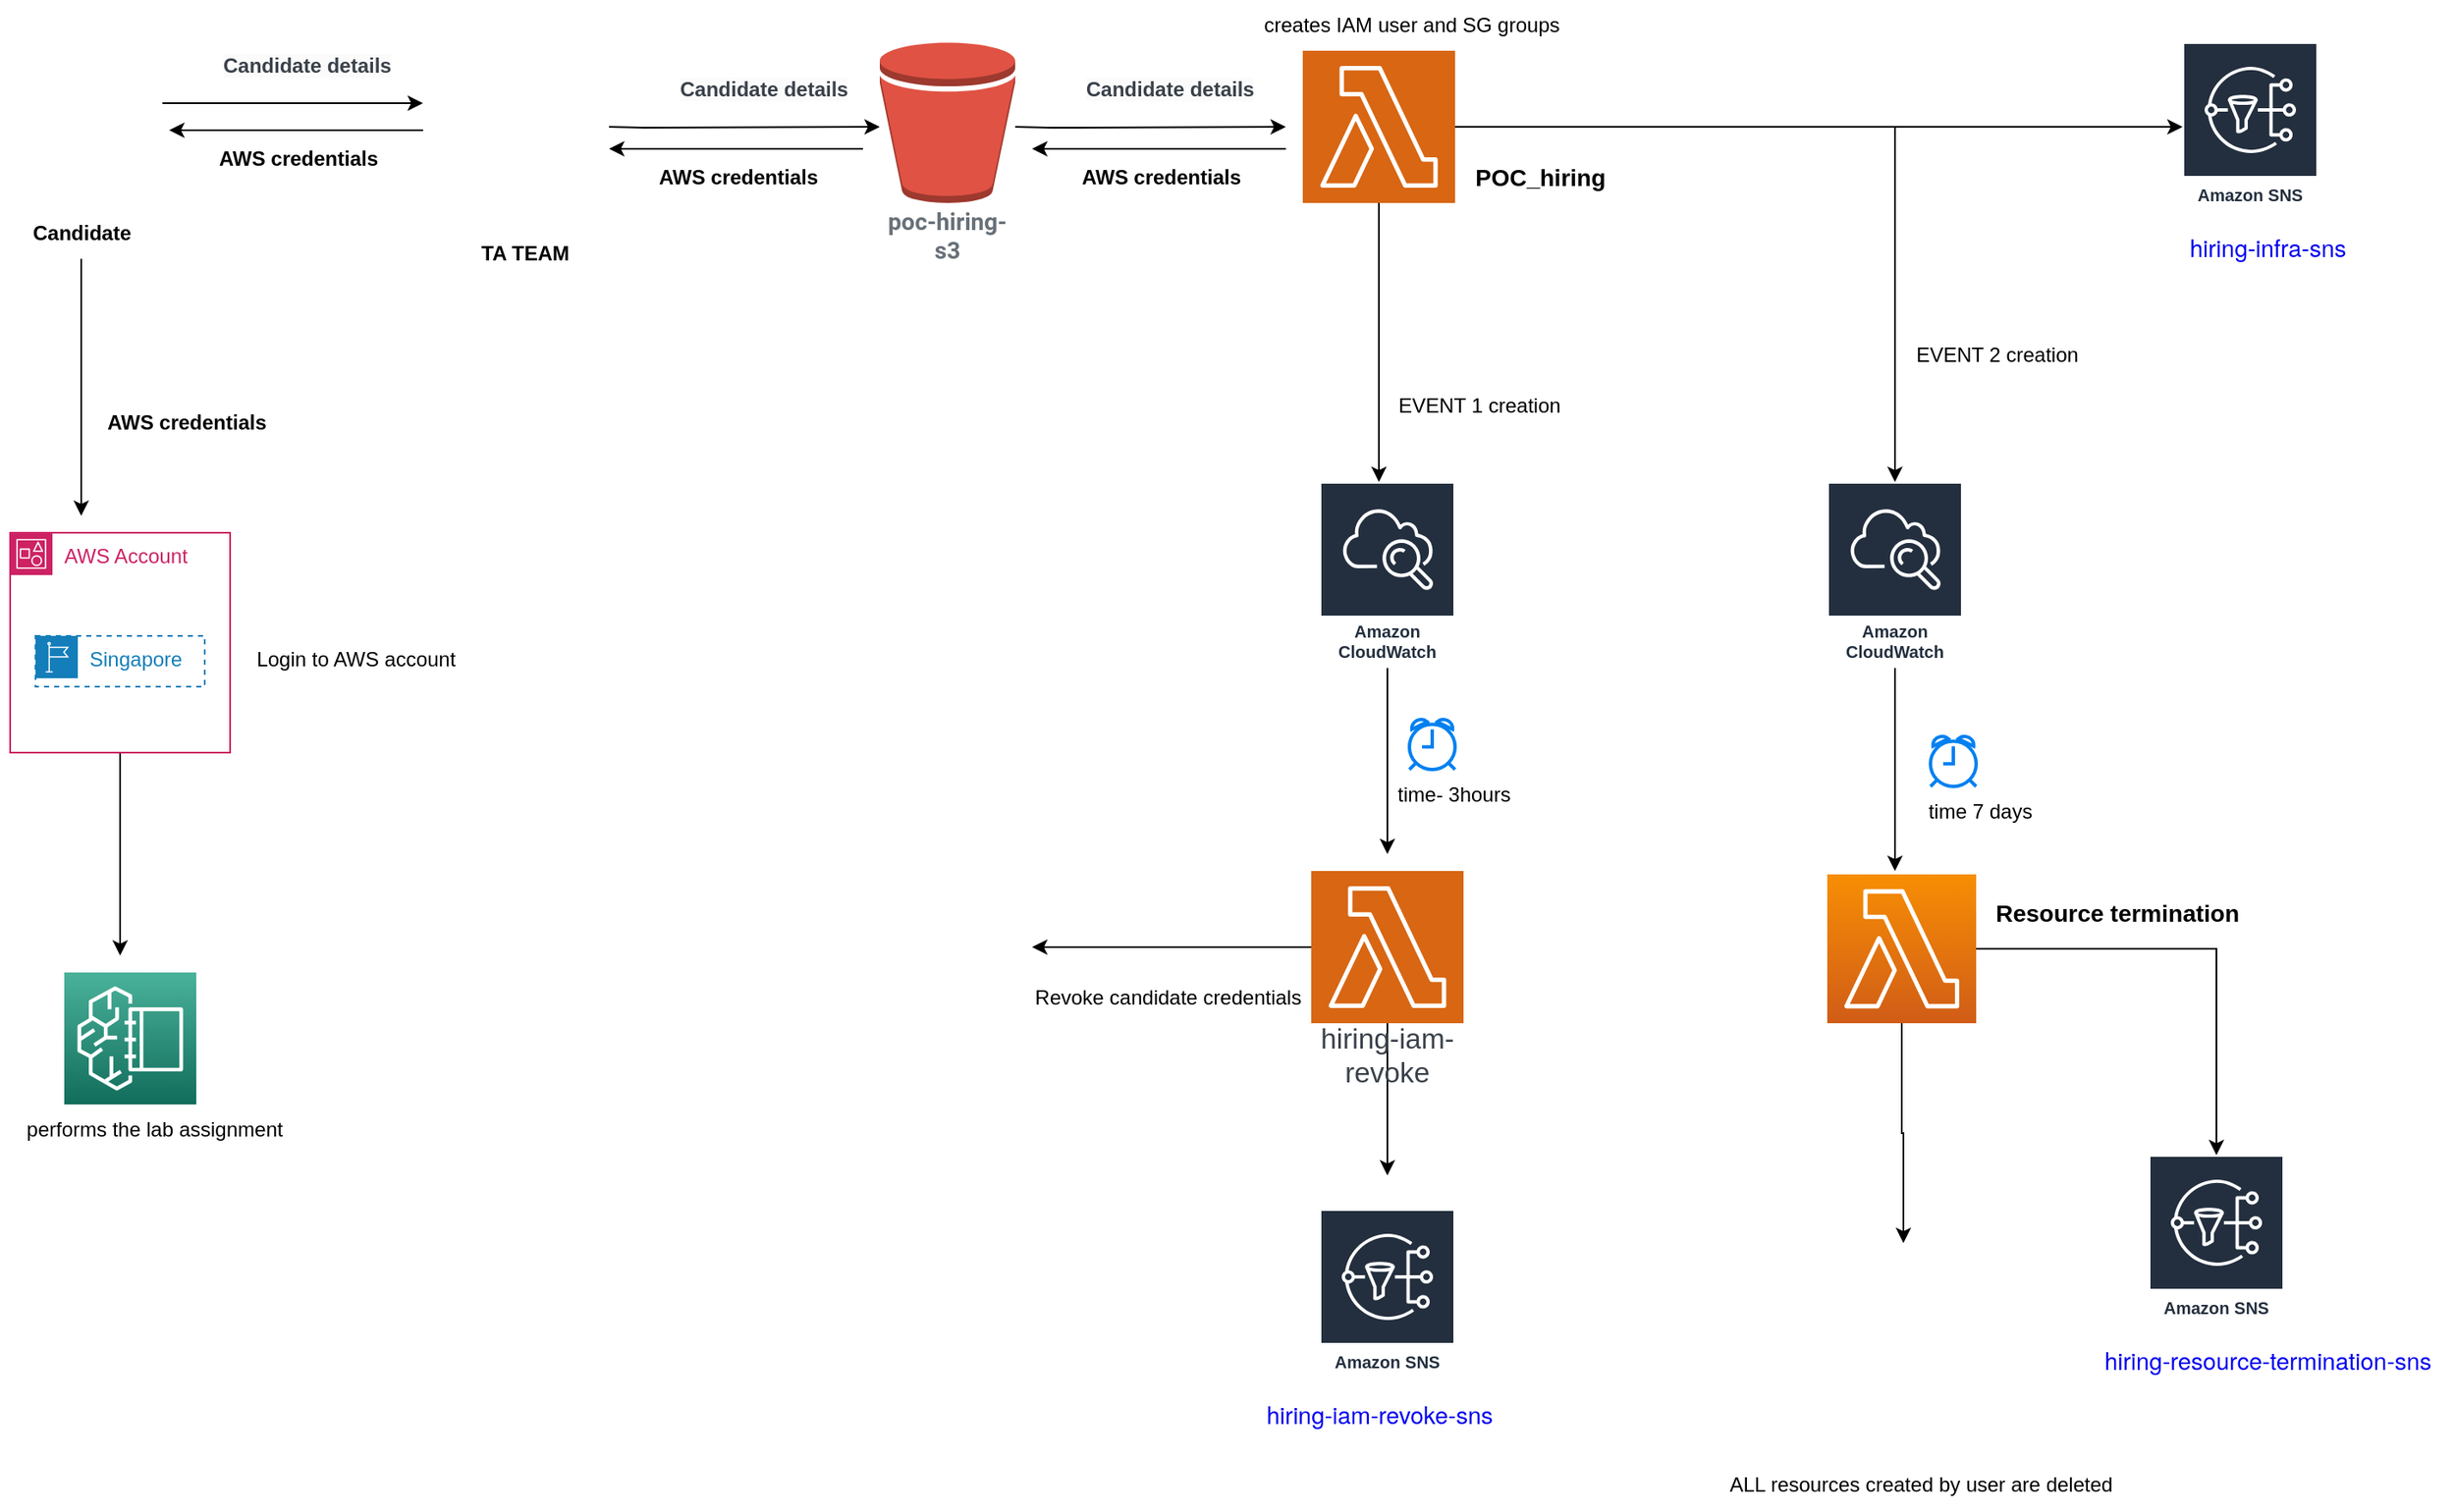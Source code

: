 <mxfile version="21.1.8" type="device">
  <diagram name="Page-1" id="-4WJBF-al_0WI5foOdRX">
    <mxGraphModel dx="2867" dy="1291" grid="1" gridSize="10" guides="1" tooltips="1" connect="1" arrows="1" fold="1" page="1" pageScale="1" pageWidth="850" pageHeight="1100" math="0" shadow="0">
      <root>
        <mxCell id="0" />
        <mxCell id="1" parent="0" />
        <mxCell id="ruvpKAMkT9LqvMziTTvw-38" style="edgeStyle=orthogonalEdgeStyle;rounded=0;orthogonalLoop=1;jettySize=auto;html=1;" parent="1" source="TjkZmVoXFsRr9wRuoQSi-3" edge="1">
          <mxGeometry relative="1" as="geometry">
            <mxPoint x="855" y="380" as="targetPoint" />
          </mxGeometry>
        </mxCell>
        <mxCell id="ruvpKAMkT9LqvMziTTvw-39" style="edgeStyle=orthogonalEdgeStyle;rounded=0;orthogonalLoop=1;jettySize=auto;html=1;" parent="1" source="TjkZmVoXFsRr9wRuoQSi-3" target="ruvpKAMkT9LqvMziTTvw-37" edge="1">
          <mxGeometry relative="1" as="geometry">
            <Array as="points">
              <mxPoint x="1160" y="170" />
            </Array>
          </mxGeometry>
        </mxCell>
        <mxCell id="r1Pe-i0o5wtzjZu7_l8J-8" style="edgeStyle=orthogonalEdgeStyle;rounded=0;orthogonalLoop=1;jettySize=auto;html=1;" edge="1" parent="1" source="TjkZmVoXFsRr9wRuoQSi-3" target="r1Pe-i0o5wtzjZu7_l8J-6">
          <mxGeometry relative="1" as="geometry" />
        </mxCell>
        <mxCell id="TjkZmVoXFsRr9wRuoQSi-3" value="" style="html=1;overflow=block;blockSpacing=1;whiteSpace=wrap;shape=mxgraph.aws4.resourceIcon;resIcon=mxgraph.aws4.lambda;verticalLabelPosition=bottom;align=center;verticalAlign=top;strokeColor=#ffffff;pointerEvents=1;fontSize=16.7;fontColor=#3a414a;spacing=0;strokeOpacity=100;rounded=1;absoluteArcSize=1;arcSize=9;fillColor=#d86613;strokeWidth=0.8;lucidId=F~bU9HY-k30U;" parent="1" vertex="1">
          <mxGeometry x="810" y="125" width="90" height="90" as="geometry" />
        </mxCell>
        <mxCell id="TjkZmVoXFsRr9wRuoQSi-4" value="poc-hiring-s3" style="html=1;overflow=block;blockSpacing=1;whiteSpace=wrap;shape=mxgraph.aws3.bucket;labelPosition=center;verticalLabelPosition=bottom;align=center;verticalAlign=top;pointerEvents=1;fontSize=14;fontFamily=Roboto;fontColor=#687078;fontStyle=1;spacing=3.8;strokeColor=#3a414a;strokeOpacity=100;rounded=1;absoluteArcSize=1;arcSize=9;fillColor=#e05243;strokeWidth=0.8;lucidId=DacU9-nAVNdz;" parent="1" vertex="1">
          <mxGeometry x="560" y="120" width="80" height="95" as="geometry" />
        </mxCell>
        <mxCell id="ruvpKAMkT9LqvMziTTvw-15" style="edgeStyle=orthogonalEdgeStyle;rounded=0;orthogonalLoop=1;jettySize=auto;html=1;entryX=0.857;entryY=0.9;entryDx=0;entryDy=0;entryPerimeter=0;" parent="1" source="TjkZmVoXFsRr9wRuoQSi-5" target="ruvpKAMkT9LqvMziTTvw-10" edge="1">
          <mxGeometry relative="1" as="geometry" />
        </mxCell>
        <mxCell id="TjkZmVoXFsRr9wRuoQSi-5" value="" style="html=1;overflow=block;blockSpacing=1;whiteSpace=wrap;shape=image;fontSize=13;spacing=3.8;strokeColor=none;strokeOpacity=100;strokeWidth=0;image=https://images.lucid.app/images/e47739ad-0541-41c3-86bd-2ad0edf2d5d1/content;imageAspect=0;lucidId=RhcUHhgzhwvd;" parent="1" vertex="1">
          <mxGeometry x="40" y="108" width="96" height="96" as="geometry" />
        </mxCell>
        <mxCell id="TjkZmVoXFsRr9wRuoQSi-9" value="creates IAM user and SG groups" style="text;html=1;align=center;verticalAlign=middle;resizable=0;points=[];autosize=1;strokeColor=none;fillColor=none;" parent="1" vertex="1">
          <mxGeometry x="774" y="95" width="200" height="30" as="geometry" />
        </mxCell>
        <mxCell id="ruvpKAMkT9LqvMziTTvw-35" style="edgeStyle=orthogonalEdgeStyle;rounded=0;orthogonalLoop=1;jettySize=auto;html=1;" parent="1" source="TjkZmVoXFsRr9wRuoQSi-16" edge="1">
          <mxGeometry relative="1" as="geometry">
            <mxPoint x="111.0" y="660.0" as="targetPoint" />
          </mxGeometry>
        </mxCell>
        <mxCell id="TjkZmVoXFsRr9wRuoQSi-16" value="AWS Account" style="points=[[0,0],[0.25,0],[0.5,0],[0.75,0],[1,0],[1,0.25],[1,0.5],[1,0.75],[1,1],[0.75,1],[0.5,1],[0.25,1],[0,1],[0,0.75],[0,0.5],[0,0.25]];outlineConnect=0;gradientColor=none;html=1;whiteSpace=wrap;fontSize=12;fontStyle=0;container=1;pointerEvents=0;collapsible=0;recursiveResize=0;shape=mxgraph.aws4.group;grIcon=mxgraph.aws4.group_account;strokeColor=#CD2264;fillColor=none;verticalAlign=top;align=left;spacingLeft=30;fontColor=#CD2264;dashed=0;" parent="1" vertex="1">
          <mxGeometry x="46" y="410" width="130" height="130" as="geometry" />
        </mxCell>
        <mxCell id="TjkZmVoXFsRr9wRuoQSi-18" value="Singapore" style="points=[[0,0],[0.25,0],[0.5,0],[0.75,0],[1,0],[1,0.25],[1,0.5],[1,0.75],[1,1],[0.75,1],[0.5,1],[0.25,1],[0,1],[0,0.75],[0,0.5],[0,0.25]];outlineConnect=0;gradientColor=none;html=1;whiteSpace=wrap;fontSize=12;fontStyle=0;container=1;pointerEvents=0;collapsible=0;recursiveResize=0;shape=mxgraph.aws4.group;grIcon=mxgraph.aws4.group_region;strokeColor=#147EBA;fillColor=none;verticalAlign=top;align=left;spacingLeft=30;fontColor=#147EBA;dashed=1;" parent="TjkZmVoXFsRr9wRuoQSi-16" vertex="1">
          <mxGeometry x="15" y="61" width="100" height="30" as="geometry" />
        </mxCell>
        <mxCell id="ruvpKAMkT9LqvMziTTvw-44" style="edgeStyle=orthogonalEdgeStyle;rounded=0;orthogonalLoop=1;jettySize=auto;html=1;" parent="1" source="TjkZmVoXFsRr9wRuoQSi-21" edge="1">
          <mxGeometry relative="1" as="geometry">
            <mxPoint x="650" y="655.0" as="targetPoint" />
          </mxGeometry>
        </mxCell>
        <mxCell id="r1Pe-i0o5wtzjZu7_l8J-5" style="edgeStyle=orthogonalEdgeStyle;rounded=0;orthogonalLoop=1;jettySize=auto;html=1;" edge="1" parent="1" source="TjkZmVoXFsRr9wRuoQSi-21">
          <mxGeometry relative="1" as="geometry">
            <mxPoint x="860" y="790" as="targetPoint" />
          </mxGeometry>
        </mxCell>
        <mxCell id="TjkZmVoXFsRr9wRuoQSi-21" value="hiring-iam-revoke" style="html=1;overflow=block;blockSpacing=1;whiteSpace=wrap;shape=mxgraph.aws4.resourceIcon;resIcon=mxgraph.aws4.lambda;verticalLabelPosition=bottom;align=center;verticalAlign=top;strokeColor=#ffffff;pointerEvents=1;fontSize=16.7;fontColor=#3a414a;spacing=0;strokeOpacity=100;rounded=1;absoluteArcSize=1;arcSize=9;fillColor=#d86613;strokeWidth=0.8;lucidId=F~bU9HY-k30U;" parent="1" vertex="1">
          <mxGeometry x="815" y="610" width="90" height="90" as="geometry" />
        </mxCell>
        <mxCell id="TjkZmVoXFsRr9wRuoQSi-22" value="" style="shape=image;html=1;verticalAlign=top;verticalLabelPosition=bottom;labelBackgroundColor=#ffffff;imageAspect=0;aspect=fixed;image=https://cdn1.iconfinder.com/data/icons/nuvola2/48x48/actions/button_cancel.png" parent="1" vertex="1">
          <mxGeometry x="706" y="590" width="48" height="48" as="geometry" />
        </mxCell>
        <mxCell id="TjkZmVoXFsRr9wRuoQSi-25" value="Revoke candidate credentials" style="text;html=1;align=center;verticalAlign=middle;resizable=0;points=[];autosize=1;strokeColor=none;fillColor=none;" parent="1" vertex="1">
          <mxGeometry x="640" y="670" width="180" height="30" as="geometry" />
        </mxCell>
        <mxCell id="ruvpKAMkT9LqvMziTTvw-16" style="edgeStyle=orthogonalEdgeStyle;rounded=0;orthogonalLoop=1;jettySize=auto;html=1;" parent="1" source="ruvpKAMkT9LqvMziTTvw-2" edge="1">
          <mxGeometry relative="1" as="geometry">
            <mxPoint x="140" y="172" as="targetPoint" />
          </mxGeometry>
        </mxCell>
        <mxCell id="ruvpKAMkT9LqvMziTTvw-2" value="" style="shape=image;html=1;verticalAlign=top;verticalLabelPosition=bottom;labelBackgroundColor=#ffffff;imageAspect=0;aspect=fixed;image=https://cdn0.iconfinder.com/data/icons/web-development-and-studio/512/65_Employee_hr_human_hunting_personal_resources_resume_search-128.png" parent="1" vertex="1">
          <mxGeometry x="290" y="108" width="128" height="128" as="geometry" />
        </mxCell>
        <mxCell id="ruvpKAMkT9LqvMziTTvw-3" value="&lt;b&gt;TA TEAM&lt;/b&gt;" style="text;html=1;align=center;verticalAlign=middle;resizable=0;points=[];autosize=1;strokeColor=none;fillColor=none;" parent="1" vertex="1">
          <mxGeometry x="310" y="230" width="80" height="30" as="geometry" />
        </mxCell>
        <mxCell id="ruvpKAMkT9LqvMziTTvw-28" style="edgeStyle=orthogonalEdgeStyle;rounded=0;orthogonalLoop=1;jettySize=auto;html=1;" parent="1" source="ruvpKAMkT9LqvMziTTvw-4" edge="1">
          <mxGeometry relative="1" as="geometry">
            <mxPoint x="88" y="400" as="targetPoint" />
          </mxGeometry>
        </mxCell>
        <mxCell id="ruvpKAMkT9LqvMziTTvw-4" value="&lt;b&gt;Candidate&lt;/b&gt;" style="text;html=1;align=center;verticalAlign=middle;resizable=0;points=[];autosize=1;strokeColor=none;fillColor=none;" parent="1" vertex="1">
          <mxGeometry x="48" y="218" width="80" height="30" as="geometry" />
        </mxCell>
        <mxCell id="ruvpKAMkT9LqvMziTTvw-10" value="&lt;span style=&quot;color: rgb(58, 65, 74); font-family: Helvetica; font-style: normal; font-variant-ligatures: normal; font-variant-caps: normal; letter-spacing: normal; orphans: 2; text-align: center; text-indent: 0px; text-transform: none; widows: 2; word-spacing: 0px; -webkit-text-stroke-width: 0px; background-color: rgb(251, 251, 251); text-decoration-thickness: initial; text-decoration-style: initial; text-decoration-color: initial; float: none; display: inline !important;&quot;&gt;&lt;b style=&quot;&quot;&gt;&lt;font style=&quot;font-size: 12px;&quot;&gt;Candidate details&lt;/font&gt;&lt;/b&gt;&lt;/span&gt;" style="text;whiteSpace=wrap;html=1;" parent="1" vertex="1">
          <mxGeometry x="170" y="120" width="140" height="40" as="geometry" />
        </mxCell>
        <mxCell id="ruvpKAMkT9LqvMziTTvw-11" style="edgeStyle=orthogonalEdgeStyle;rounded=0;orthogonalLoop=1;jettySize=auto;html=1;exitX=0.5;exitY=1;exitDx=0;exitDy=0;" parent="1" edge="1">
          <mxGeometry relative="1" as="geometry">
            <mxPoint x="155" y="149" as="sourcePoint" />
            <mxPoint x="155" y="149" as="targetPoint" />
          </mxGeometry>
        </mxCell>
        <mxCell id="ruvpKAMkT9LqvMziTTvw-13" value="&lt;b&gt;AWS credentials&lt;/b&gt;" style="text;html=1;align=center;verticalAlign=middle;resizable=0;points=[];autosize=1;strokeColor=none;fillColor=none;" parent="1" vertex="1">
          <mxGeometry x="156" y="174" width="120" height="30" as="geometry" />
        </mxCell>
        <mxCell id="ruvpKAMkT9LqvMziTTvw-17" style="edgeStyle=orthogonalEdgeStyle;rounded=0;orthogonalLoop=1;jettySize=auto;html=1;entryX=0.857;entryY=0.9;entryDx=0;entryDy=0;entryPerimeter=0;" parent="1" target="ruvpKAMkT9LqvMziTTvw-18" edge="1">
          <mxGeometry relative="1" as="geometry">
            <mxPoint x="400" y="170" as="sourcePoint" />
          </mxGeometry>
        </mxCell>
        <mxCell id="ruvpKAMkT9LqvMziTTvw-18" value="&lt;span style=&quot;color: rgb(58, 65, 74); font-family: Helvetica; font-style: normal; font-variant-ligatures: normal; font-variant-caps: normal; letter-spacing: normal; orphans: 2; text-align: center; text-indent: 0px; text-transform: none; widows: 2; word-spacing: 0px; -webkit-text-stroke-width: 0px; background-color: rgb(251, 251, 251); text-decoration-thickness: initial; text-decoration-style: initial; text-decoration-color: initial; float: none; display: inline !important;&quot;&gt;&lt;b style=&quot;&quot;&gt;&lt;font style=&quot;font-size: 12px;&quot;&gt;Candidate details&lt;/font&gt;&lt;/b&gt;&lt;/span&gt;" style="text;whiteSpace=wrap;html=1;" parent="1" vertex="1">
          <mxGeometry x="440" y="134" width="140" height="40" as="geometry" />
        </mxCell>
        <mxCell id="ruvpKAMkT9LqvMziTTvw-19" style="edgeStyle=orthogonalEdgeStyle;rounded=0;orthogonalLoop=1;jettySize=auto;html=1;" parent="1" edge="1">
          <mxGeometry relative="1" as="geometry">
            <mxPoint x="400" y="183" as="targetPoint" />
            <mxPoint x="550" y="183" as="sourcePoint" />
          </mxGeometry>
        </mxCell>
        <mxCell id="ruvpKAMkT9LqvMziTTvw-20" value="&lt;b&gt;AWS credentials&lt;/b&gt;" style="text;html=1;align=center;verticalAlign=middle;resizable=0;points=[];autosize=1;strokeColor=none;fillColor=none;" parent="1" vertex="1">
          <mxGeometry x="416" y="185" width="120" height="30" as="geometry" />
        </mxCell>
        <mxCell id="ruvpKAMkT9LqvMziTTvw-23" style="edgeStyle=orthogonalEdgeStyle;rounded=0;orthogonalLoop=1;jettySize=auto;html=1;" parent="1" edge="1">
          <mxGeometry relative="1" as="geometry">
            <mxPoint x="650" y="183" as="targetPoint" />
            <mxPoint x="800" y="183" as="sourcePoint" />
          </mxGeometry>
        </mxCell>
        <mxCell id="ruvpKAMkT9LqvMziTTvw-24" value="&lt;b&gt;AWS credentials&lt;/b&gt;" style="text;html=1;align=center;verticalAlign=middle;resizable=0;points=[];autosize=1;strokeColor=none;fillColor=none;" parent="1" vertex="1">
          <mxGeometry x="666" y="185" width="120" height="30" as="geometry" />
        </mxCell>
        <mxCell id="ruvpKAMkT9LqvMziTTvw-25" style="edgeStyle=orthogonalEdgeStyle;rounded=0;orthogonalLoop=1;jettySize=auto;html=1;entryX=0.857;entryY=0.9;entryDx=0;entryDy=0;entryPerimeter=0;" parent="1" target="ruvpKAMkT9LqvMziTTvw-26" edge="1">
          <mxGeometry relative="1" as="geometry">
            <mxPoint x="640" y="170" as="sourcePoint" />
          </mxGeometry>
        </mxCell>
        <mxCell id="ruvpKAMkT9LqvMziTTvw-26" value="&lt;span style=&quot;color: rgb(58, 65, 74); font-family: Helvetica; font-style: normal; font-variant-ligatures: normal; font-variant-caps: normal; letter-spacing: normal; orphans: 2; text-align: center; text-indent: 0px; text-transform: none; widows: 2; word-spacing: 0px; -webkit-text-stroke-width: 0px; background-color: rgb(251, 251, 251); text-decoration-thickness: initial; text-decoration-style: initial; text-decoration-color: initial; float: none; display: inline !important;&quot;&gt;&lt;b style=&quot;&quot;&gt;&lt;font style=&quot;font-size: 12px;&quot;&gt;Candidate details&lt;/font&gt;&lt;/b&gt;&lt;/span&gt;" style="text;whiteSpace=wrap;html=1;" parent="1" vertex="1">
          <mxGeometry x="680" y="134" width="140" height="40" as="geometry" />
        </mxCell>
        <mxCell id="ruvpKAMkT9LqvMziTTvw-27" value="&lt;b&gt;AWS credentials&lt;/b&gt;" style="text;html=1;align=center;verticalAlign=middle;resizable=0;points=[];autosize=1;strokeColor=none;fillColor=none;" parent="1" vertex="1">
          <mxGeometry x="90" y="330" width="120" height="30" as="geometry" />
        </mxCell>
        <mxCell id="ruvpKAMkT9LqvMziTTvw-29" value="" style="sketch=0;points=[[0,0,0],[0.25,0,0],[0.5,0,0],[0.75,0,0],[1,0,0],[0,1,0],[0.25,1,0],[0.5,1,0],[0.75,1,0],[1,1,0],[0,0.25,0],[0,0.5,0],[0,0.75,0],[1,0.25,0],[1,0.5,0],[1,0.75,0]];outlineConnect=0;fontColor=#232F3E;gradientColor=#4AB29A;gradientDirection=north;fillColor=#116D5B;strokeColor=#ffffff;dashed=0;verticalLabelPosition=bottom;verticalAlign=top;align=center;html=1;fontSize=12;fontStyle=0;aspect=fixed;shape=mxgraph.aws4.resourceIcon;resIcon=mxgraph.aws4.sagemaker_studio_lab;" parent="1" vertex="1">
          <mxGeometry x="78" y="670" width="78" height="78" as="geometry" />
        </mxCell>
        <mxCell id="ruvpKAMkT9LqvMziTTvw-33" value="performs the lab assignment" style="text;html=1;align=center;verticalAlign=middle;resizable=0;points=[];autosize=1;strokeColor=none;fillColor=none;" parent="1" vertex="1">
          <mxGeometry x="46" y="748" width="170" height="30" as="geometry" />
        </mxCell>
        <mxCell id="ruvpKAMkT9LqvMziTTvw-34" value="Login to AWS account" style="text;html=1;align=center;verticalAlign=middle;resizable=0;points=[];autosize=1;strokeColor=none;fillColor=none;" parent="1" vertex="1">
          <mxGeometry x="180" y="470" width="140" height="30" as="geometry" />
        </mxCell>
        <mxCell id="ruvpKAMkT9LqvMziTTvw-45" style="edgeStyle=orthogonalEdgeStyle;rounded=0;orthogonalLoop=1;jettySize=auto;html=1;" parent="1" source="ruvpKAMkT9LqvMziTTvw-36" edge="1">
          <mxGeometry relative="1" as="geometry">
            <mxPoint x="860" y="600.0" as="targetPoint" />
          </mxGeometry>
        </mxCell>
        <mxCell id="ruvpKAMkT9LqvMziTTvw-36" value="Amazon CloudWatch" style="sketch=0;outlineConnect=0;fontColor=#232F3E;gradientColor=none;strokeColor=#ffffff;fillColor=#232F3E;dashed=0;verticalLabelPosition=middle;verticalAlign=bottom;align=center;html=1;whiteSpace=wrap;fontSize=10;fontStyle=1;spacing=3;shape=mxgraph.aws4.productIcon;prIcon=mxgraph.aws4.cloudwatch;" parent="1" vertex="1">
          <mxGeometry x="820" y="380" width="80" height="110" as="geometry" />
        </mxCell>
        <mxCell id="ruvpKAMkT9LqvMziTTvw-50" style="edgeStyle=orthogonalEdgeStyle;rounded=0;orthogonalLoop=1;jettySize=auto;html=1;" parent="1" source="ruvpKAMkT9LqvMziTTvw-37" edge="1">
          <mxGeometry relative="1" as="geometry">
            <mxPoint x="1160.0" y="610.0" as="targetPoint" />
          </mxGeometry>
        </mxCell>
        <mxCell id="ruvpKAMkT9LqvMziTTvw-37" value="Amazon CloudWatch" style="sketch=0;outlineConnect=0;fontColor=#232F3E;gradientColor=none;strokeColor=#ffffff;fillColor=#232F3E;dashed=0;verticalLabelPosition=middle;verticalAlign=bottom;align=center;html=1;whiteSpace=wrap;fontSize=10;fontStyle=1;spacing=3;shape=mxgraph.aws4.productIcon;prIcon=mxgraph.aws4.cloudwatch;" parent="1" vertex="1">
          <mxGeometry x="1120" y="380" width="80" height="110" as="geometry" />
        </mxCell>
        <mxCell id="ruvpKAMkT9LqvMziTTvw-40" value="EVENT 2 creation" style="text;html=1;align=center;verticalAlign=middle;resizable=0;points=[];autosize=1;strokeColor=none;fillColor=none;" parent="1" vertex="1">
          <mxGeometry x="1160" y="290" width="120" height="30" as="geometry" />
        </mxCell>
        <mxCell id="ruvpKAMkT9LqvMziTTvw-41" value="EVENT 1 creation" style="text;html=1;align=center;verticalAlign=middle;resizable=0;points=[];autosize=1;strokeColor=none;fillColor=none;" parent="1" vertex="1">
          <mxGeometry x="854" y="320" width="120" height="30" as="geometry" />
        </mxCell>
        <mxCell id="ruvpKAMkT9LqvMziTTvw-42" value="" style="html=1;overflow=block;blockSpacing=1;whiteSpace=wrap;shape=image;fontSize=13;spacing=3.8;strokeColor=none;strokeOpacity=100;strokeWidth=0;image=https://images.lucid.app/images/e47739ad-0541-41c3-86bd-2ad0edf2d5d1/content;imageAspect=0;lucidId=RhcUHhgzhwvd;" parent="1" vertex="1">
          <mxGeometry x="552" y="620" width="96" height="96" as="geometry" />
        </mxCell>
        <mxCell id="ruvpKAMkT9LqvMziTTvw-46" value="" style="html=1;verticalLabelPosition=bottom;align=center;labelBackgroundColor=#ffffff;verticalAlign=top;strokeWidth=2;strokeColor=#0080F0;shadow=0;dashed=0;shape=mxgraph.ios7.icons.alarm_clock;" parent="1" vertex="1">
          <mxGeometry x="1181" y="530" width="27" height="30" as="geometry" />
        </mxCell>
        <mxCell id="ruvpKAMkT9LqvMziTTvw-48" value="" style="html=1;verticalLabelPosition=bottom;align=center;labelBackgroundColor=#ffffff;verticalAlign=top;strokeWidth=2;strokeColor=#0080F0;shadow=0;dashed=0;shape=mxgraph.ios7.icons.alarm_clock;" parent="1" vertex="1">
          <mxGeometry x="873" y="520" width="27" height="30" as="geometry" />
        </mxCell>
        <mxCell id="ruvpKAMkT9LqvMziTTvw-62" style="edgeStyle=orthogonalEdgeStyle;rounded=0;orthogonalLoop=1;jettySize=auto;html=1;entryX=0.5;entryY=0;entryDx=0;entryDy=0;" parent="1" source="ruvpKAMkT9LqvMziTTvw-56" target="ruvpKAMkT9LqvMziTTvw-61" edge="1">
          <mxGeometry relative="1" as="geometry" />
        </mxCell>
        <mxCell id="r1Pe-i0o5wtzjZu7_l8J-13" style="edgeStyle=orthogonalEdgeStyle;rounded=0;orthogonalLoop=1;jettySize=auto;html=1;" edge="1" parent="1" source="ruvpKAMkT9LqvMziTTvw-56" target="r1Pe-i0o5wtzjZu7_l8J-7">
          <mxGeometry relative="1" as="geometry" />
        </mxCell>
        <mxCell id="ruvpKAMkT9LqvMziTTvw-56" value="" style="sketch=0;points=[[0,0,0],[0.25,0,0],[0.5,0,0],[0.75,0,0],[1,0,0],[0,1,0],[0.25,1,0],[0.5,1,0],[0.75,1,0],[1,1,0],[0,0.25,0],[0,0.5,0],[0,0.75,0],[1,0.25,0],[1,0.5,0],[1,0.75,0]];outlineConnect=0;fontColor=#232F3E;gradientColor=#F78E04;gradientDirection=north;fillColor=#D05C17;strokeColor=#ffffff;dashed=0;verticalLabelPosition=bottom;verticalAlign=top;align=center;html=1;fontSize=12;fontStyle=0;aspect=fixed;shape=mxgraph.aws4.resourceIcon;resIcon=mxgraph.aws4.lambda;" parent="1" vertex="1">
          <mxGeometry x="1120" y="612" width="88" height="88" as="geometry" />
        </mxCell>
        <mxCell id="ruvpKAMkT9LqvMziTTvw-57" value="&lt;font style=&quot;font-size: 14px;&quot;&gt;&lt;b&gt;Resource termination&amp;nbsp;&lt;/b&gt;&lt;/font&gt;" style="text;html=1;align=center;verticalAlign=middle;resizable=0;points=[];autosize=1;strokeColor=none;fillColor=none;" parent="1" vertex="1">
          <mxGeometry x="1208" y="620" width="170" height="30" as="geometry" />
        </mxCell>
        <mxCell id="ruvpKAMkT9LqvMziTTvw-58" value="&lt;font style=&quot;font-size: 14px;&quot;&gt;&lt;b&gt;POC_hiring&lt;/b&gt;&lt;/font&gt;" style="text;html=1;align=center;verticalAlign=middle;resizable=0;points=[];autosize=1;strokeColor=none;fillColor=none;" parent="1" vertex="1">
          <mxGeometry x="900" y="185" width="100" height="30" as="geometry" />
        </mxCell>
        <mxCell id="ruvpKAMkT9LqvMziTTvw-59" value="time- 3hours" style="text;html=1;align=center;verticalAlign=middle;resizable=0;points=[];autosize=1;strokeColor=none;fillColor=none;" parent="1" vertex="1">
          <mxGeometry x="854" y="550" width="90" height="30" as="geometry" />
        </mxCell>
        <mxCell id="ruvpKAMkT9LqvMziTTvw-60" value="time 7 days" style="text;html=1;align=center;verticalAlign=middle;resizable=0;points=[];autosize=1;strokeColor=none;fillColor=none;" parent="1" vertex="1">
          <mxGeometry x="1170" y="560" width="80" height="30" as="geometry" />
        </mxCell>
        <mxCell id="ruvpKAMkT9LqvMziTTvw-61" value="" style="shape=image;html=1;verticalAlign=top;verticalLabelPosition=bottom;labelBackgroundColor=#ffffff;imageAspect=0;aspect=fixed;image=https://cdn4.iconfinder.com/data/icons/evil-icons-user-interface/64/basket-128.png" parent="1" vertex="1">
          <mxGeometry x="1101" y="830" width="128" height="128" as="geometry" />
        </mxCell>
        <mxCell id="ruvpKAMkT9LqvMziTTvw-63" value="ALL resources created by user are deleted" style="text;html=1;align=center;verticalAlign=middle;resizable=0;points=[];autosize=1;strokeColor=none;fillColor=none;" parent="1" vertex="1">
          <mxGeometry x="1050" y="958" width="250" height="30" as="geometry" />
        </mxCell>
        <mxCell id="r1Pe-i0o5wtzjZu7_l8J-2" value="Amazon SNS" style="sketch=0;outlineConnect=0;fontColor=#232F3E;gradientColor=none;strokeColor=#ffffff;fillColor=#232F3E;dashed=0;verticalLabelPosition=middle;verticalAlign=bottom;align=center;html=1;whiteSpace=wrap;fontSize=10;fontStyle=1;spacing=3;shape=mxgraph.aws4.productIcon;prIcon=mxgraph.aws4.sns;" vertex="1" parent="1">
          <mxGeometry x="820" y="810" width="80" height="100" as="geometry" />
        </mxCell>
        <mxCell id="r1Pe-i0o5wtzjZu7_l8J-6" value="Amazon SNS" style="sketch=0;outlineConnect=0;fontColor=#232F3E;gradientColor=none;strokeColor=#ffffff;fillColor=#232F3E;dashed=0;verticalLabelPosition=middle;verticalAlign=bottom;align=center;html=1;whiteSpace=wrap;fontSize=10;fontStyle=1;spacing=3;shape=mxgraph.aws4.productIcon;prIcon=mxgraph.aws4.sns;" vertex="1" parent="1">
          <mxGeometry x="1330" y="120" width="80" height="100" as="geometry" />
        </mxCell>
        <mxCell id="r1Pe-i0o5wtzjZu7_l8J-7" value="Amazon SNS" style="sketch=0;outlineConnect=0;fontColor=#232F3E;gradientColor=none;strokeColor=#ffffff;fillColor=#232F3E;dashed=0;verticalLabelPosition=middle;verticalAlign=bottom;align=center;html=1;whiteSpace=wrap;fontSize=10;fontStyle=1;spacing=3;shape=mxgraph.aws4.productIcon;prIcon=mxgraph.aws4.sns;" vertex="1" parent="1">
          <mxGeometry x="1310" y="778" width="80" height="100" as="geometry" />
        </mxCell>
        <mxCell id="r1Pe-i0o5wtzjZu7_l8J-9" value="&lt;a style=&quot;background-color: rgb(255, 255, 255); text-decoration-line: none; text-decoration-color: transparent; border-collapse: separate; border-spacing: 0px; caption-side: top; cursor: auto; direction: ltr; empty-cells: show; font-variant-numeric: normal; font-variant-east-asian: normal; font-variant-alternates: normal; font-stretch: normal; hyphens: none; list-style: outside none disc; tab-size: 8; text-align: left; text-align-last: auto; text-shadow: none; visibility: visible; box-sizing: border-box; font-size: 14px; line-height: var(--font-body-m-line-height-i7xxvv, 22px); font-family: &amp;quot;Amazon Ember&amp;quot;, &amp;quot;Helvetica Neue&amp;quot;, Roboto, Arial, sans-serif; -webkit-font-smoothing: inherit; display: inline; transition-property: color, text-decoration; transition-duration: var(--motion-duration-refresh-only-medium-5flen2, 165ms);&quot; href=&quot;https://us-east-1.console.aws.amazon.com/sns/v3/home?region=us-east-1#/topic/arn:aws:sns:us-east-1:768684082624:hiring-infra-sns&quot; class=&quot;awsui_link_4c84z_qo00k_93 awsui_variant-secondary_4c84z_qo00k_140 awsui_font-size-body-m_4c84z_qo00k_414&quot;&gt;hiring-infra-sns&lt;/a&gt;" style="text;html=1;align=center;verticalAlign=middle;resizable=0;points=[];autosize=1;strokeColor=none;fillColor=none;" vertex="1" parent="1">
          <mxGeometry x="1320" y="220" width="120" height="40" as="geometry" />
        </mxCell>
        <mxCell id="r1Pe-i0o5wtzjZu7_l8J-10" value="&lt;a style=&quot;background-color: rgb(255, 255, 255); text-decoration-line: none; text-decoration-color: transparent; border-collapse: separate; border-spacing: 0px; caption-side: top; cursor: auto; direction: ltr; empty-cells: show; font-variant-numeric: normal; font-variant-east-asian: normal; font-variant-alternates: normal; font-stretch: normal; hyphens: none; list-style: outside none disc; tab-size: 8; text-align: left; text-align-last: auto; text-shadow: none; visibility: visible; box-sizing: border-box; font-size: 14px; line-height: var(--font-body-m-line-height-i7xxvv, 22px); font-family: &amp;quot;Amazon Ember&amp;quot;, &amp;quot;Helvetica Neue&amp;quot;, Roboto, Arial, sans-serif; -webkit-font-smoothing: inherit; display: inline; transition-property: color, text-decoration; transition-duration: var(--motion-duration-refresh-only-medium-5flen2, 165ms);&quot; href=&quot;https://us-east-1.console.aws.amazon.com/sns/v3/home?region=us-east-1#/topic/arn:aws:sns:us-east-1:768684082624:hiring-resource-termination-sns&quot; class=&quot;awsui_link_4c84z_qo00k_93 awsui_variant-secondary_4c84z_qo00k_140 awsui_font-size-body-m_4c84z_qo00k_414&quot;&gt;hiring-resource-termination-sns&lt;/a&gt;" style="text;html=1;align=center;verticalAlign=middle;resizable=0;points=[];autosize=1;strokeColor=none;fillColor=none;" vertex="1" parent="1">
          <mxGeometry x="1270" y="878" width="220" height="40" as="geometry" />
        </mxCell>
        <mxCell id="r1Pe-i0o5wtzjZu7_l8J-12" value="&lt;a style=&quot;background-color: rgb(255, 255, 255); text-decoration-line: none; text-decoration-color: transparent; border-collapse: separate; border-spacing: 0px; caption-side: top; cursor: auto; direction: ltr; empty-cells: show; font-variant-numeric: normal; font-variant-east-asian: normal; font-variant-alternates: normal; font-stretch: normal; hyphens: none; list-style: outside none disc; tab-size: 8; text-align: left; text-align-last: auto; text-shadow: none; visibility: visible; box-sizing: border-box; font-size: 14px; line-height: var(--font-body-m-line-height-i7xxvv, 22px); font-family: &amp;quot;Amazon Ember&amp;quot;, &amp;quot;Helvetica Neue&amp;quot;, Roboto, Arial, sans-serif; -webkit-font-smoothing: inherit; display: inline; transition-property: color, text-decoration; transition-duration: var(--motion-duration-refresh-only-medium-5flen2, 165ms);&quot; href=&quot;https://us-east-1.console.aws.amazon.com/sns/v3/home?region=us-east-1#/topic/arn:aws:sns:us-east-1:768684082624:hiring-iam-revoke-sns&quot; class=&quot;awsui_link_4c84z_qo00k_93 awsui_variant-secondary_4c84z_qo00k_140 awsui_font-size-body-m_4c84z_qo00k_414&quot;&gt;hiring-iam-revoke-sns&lt;/a&gt;" style="text;html=1;align=center;verticalAlign=middle;resizable=0;points=[];autosize=1;strokeColor=none;fillColor=none;" vertex="1" parent="1">
          <mxGeometry x="775" y="910" width="160" height="40" as="geometry" />
        </mxCell>
      </root>
    </mxGraphModel>
  </diagram>
</mxfile>
